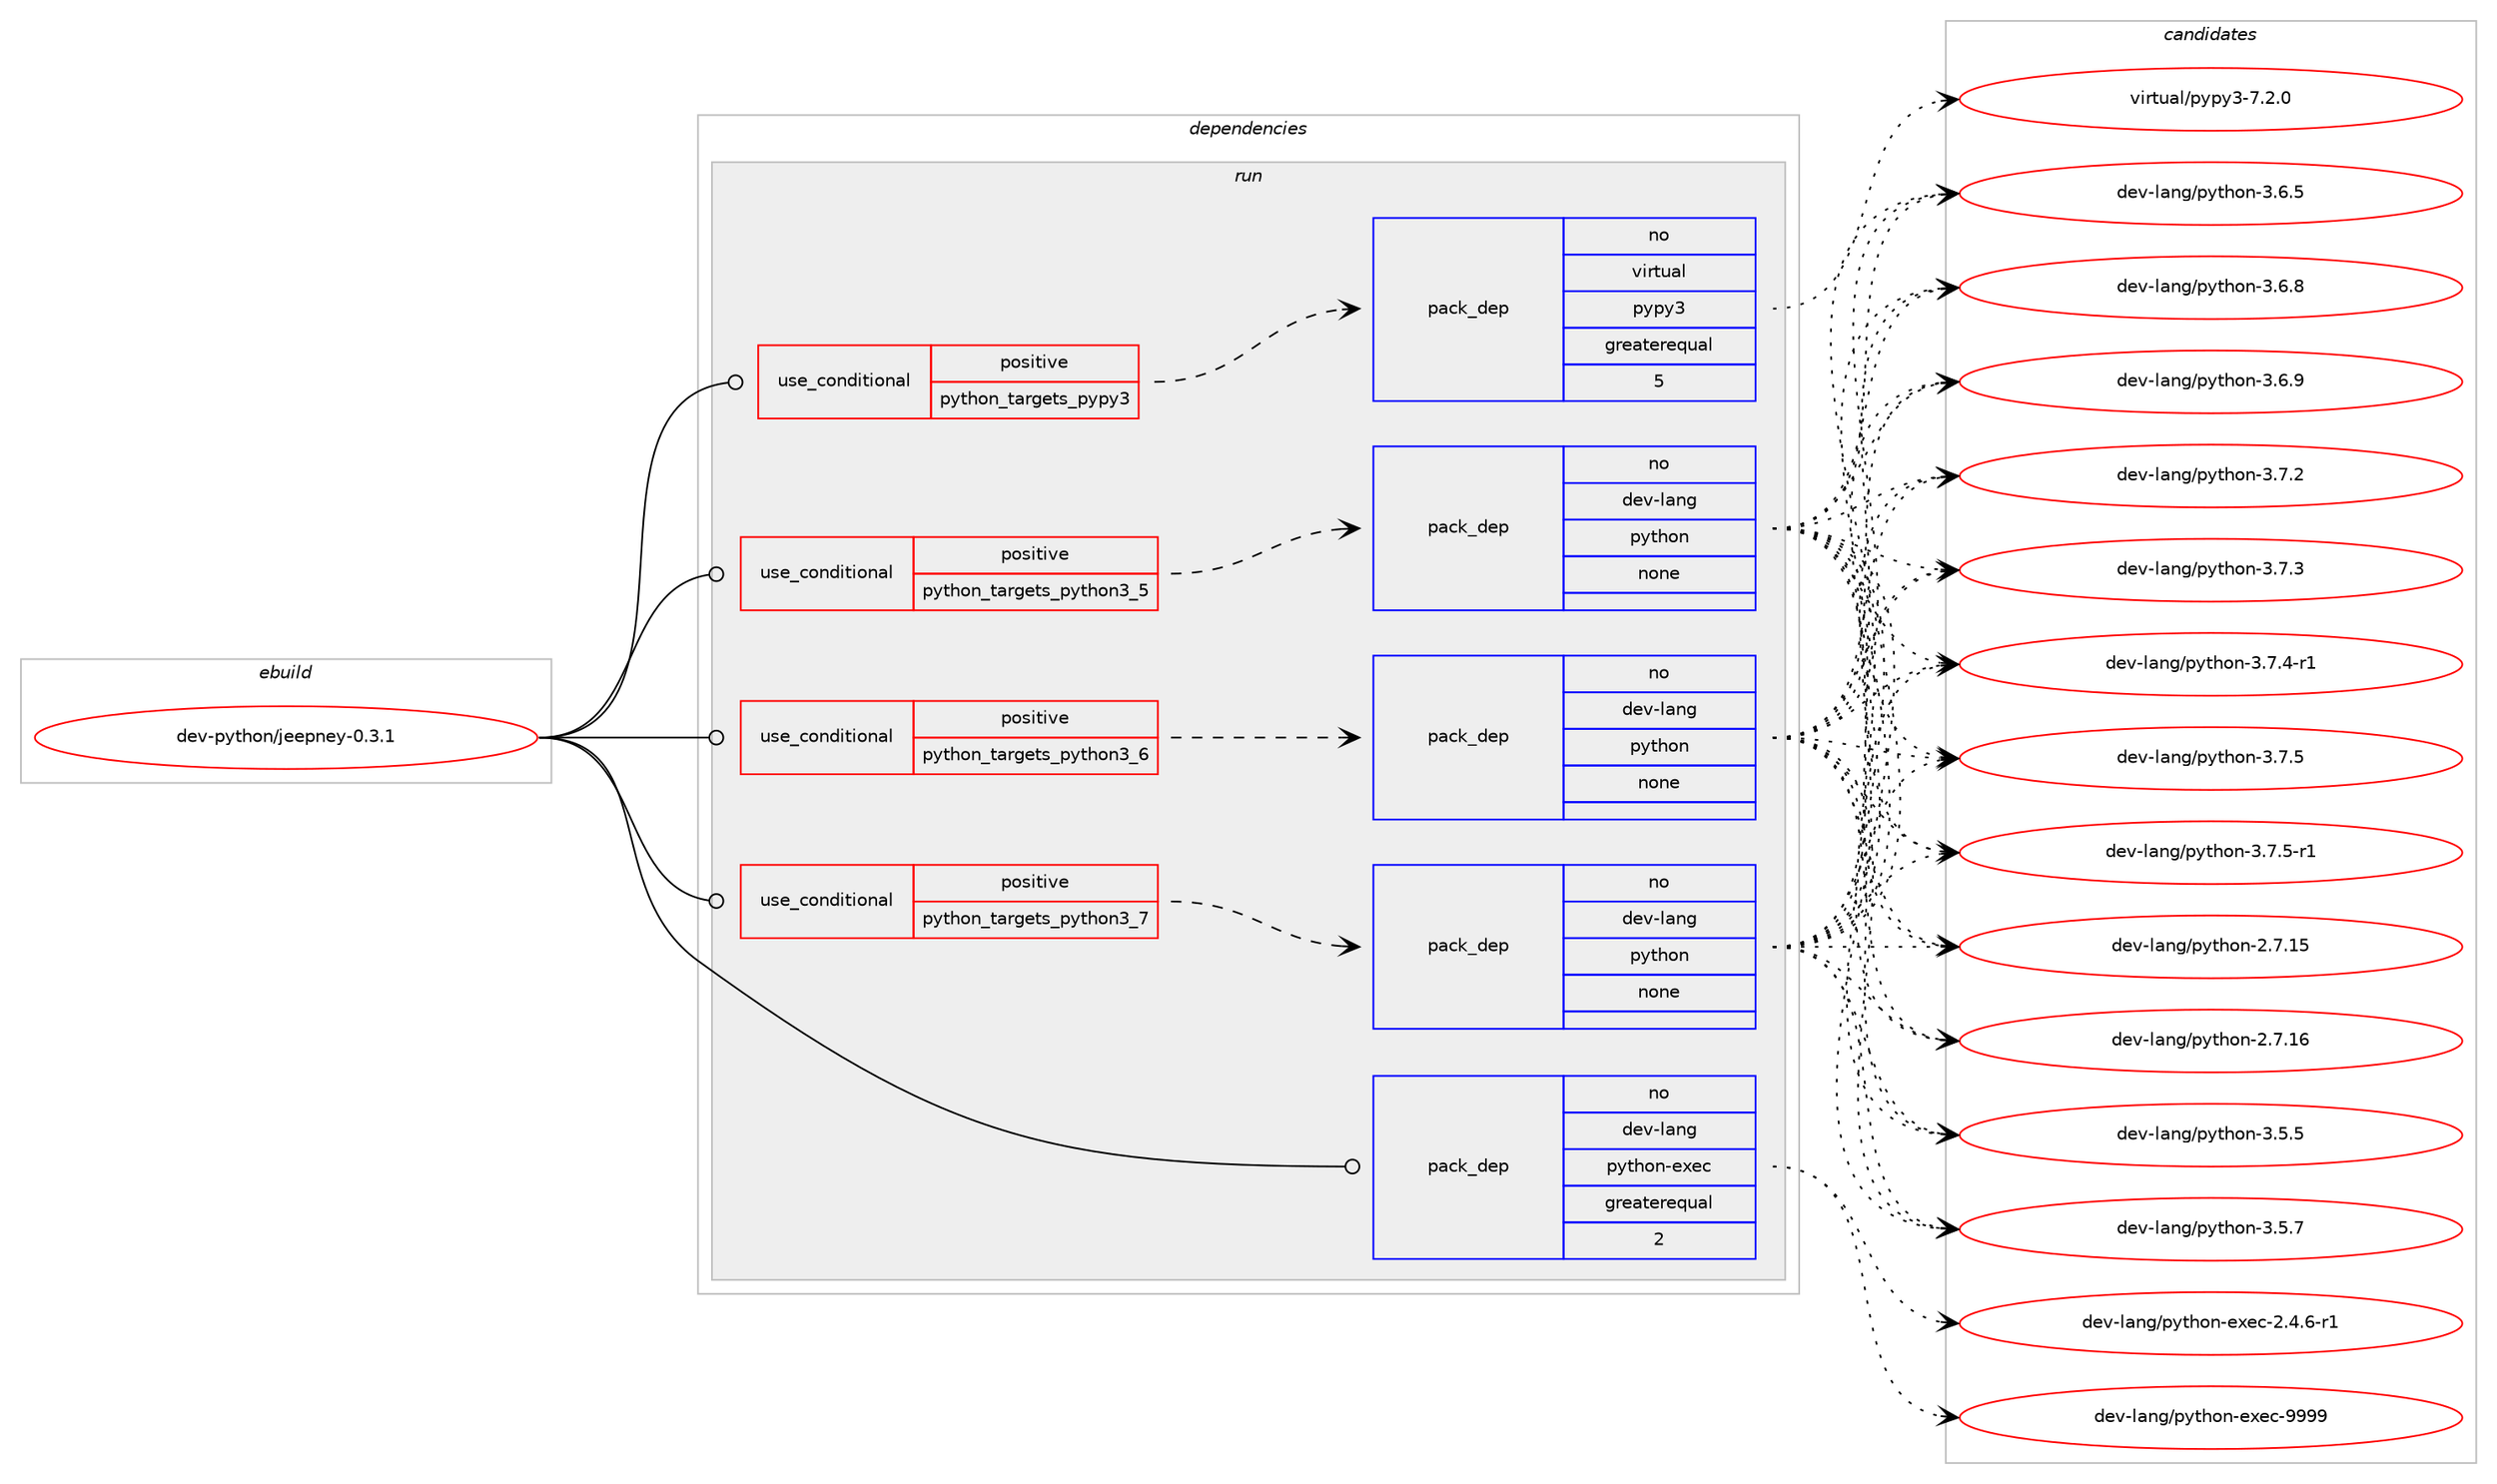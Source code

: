 digraph prolog {

# *************
# Graph options
# *************

newrank=true;
concentrate=true;
compound=true;
graph [rankdir=LR,fontname=Helvetica,fontsize=10,ranksep=1.5];#, ranksep=2.5, nodesep=0.2];
edge  [arrowhead=vee];
node  [fontname=Helvetica,fontsize=10];

# **********
# The ebuild
# **********

subgraph cluster_leftcol {
color=gray;
rank=same;
label=<<i>ebuild</i>>;
id [label="dev-python/jeepney-0.3.1", color=red, width=4, href="../dev-python/jeepney-0.3.1.svg"];
}

# ****************
# The dependencies
# ****************

subgraph cluster_midcol {
color=gray;
label=<<i>dependencies</i>>;
subgraph cluster_compile {
fillcolor="#eeeeee";
style=filled;
label=<<i>compile</i>>;
}
subgraph cluster_compileandrun {
fillcolor="#eeeeee";
style=filled;
label=<<i>compile and run</i>>;
}
subgraph cluster_run {
fillcolor="#eeeeee";
style=filled;
label=<<i>run</i>>;
subgraph cond141369 {
dependency611052 [label=<<TABLE BORDER="0" CELLBORDER="1" CELLSPACING="0" CELLPADDING="4"><TR><TD ROWSPAN="3" CELLPADDING="10">use_conditional</TD></TR><TR><TD>positive</TD></TR><TR><TD>python_targets_pypy3</TD></TR></TABLE>>, shape=none, color=red];
subgraph pack457884 {
dependency611053 [label=<<TABLE BORDER="0" CELLBORDER="1" CELLSPACING="0" CELLPADDING="4" WIDTH="220"><TR><TD ROWSPAN="6" CELLPADDING="30">pack_dep</TD></TR><TR><TD WIDTH="110">no</TD></TR><TR><TD>virtual</TD></TR><TR><TD>pypy3</TD></TR><TR><TD>greaterequal</TD></TR><TR><TD>5</TD></TR></TABLE>>, shape=none, color=blue];
}
dependency611052:e -> dependency611053:w [weight=20,style="dashed",arrowhead="vee"];
}
id:e -> dependency611052:w [weight=20,style="solid",arrowhead="odot"];
subgraph cond141370 {
dependency611054 [label=<<TABLE BORDER="0" CELLBORDER="1" CELLSPACING="0" CELLPADDING="4"><TR><TD ROWSPAN="3" CELLPADDING="10">use_conditional</TD></TR><TR><TD>positive</TD></TR><TR><TD>python_targets_python3_5</TD></TR></TABLE>>, shape=none, color=red];
subgraph pack457885 {
dependency611055 [label=<<TABLE BORDER="0" CELLBORDER="1" CELLSPACING="0" CELLPADDING="4" WIDTH="220"><TR><TD ROWSPAN="6" CELLPADDING="30">pack_dep</TD></TR><TR><TD WIDTH="110">no</TD></TR><TR><TD>dev-lang</TD></TR><TR><TD>python</TD></TR><TR><TD>none</TD></TR><TR><TD></TD></TR></TABLE>>, shape=none, color=blue];
}
dependency611054:e -> dependency611055:w [weight=20,style="dashed",arrowhead="vee"];
}
id:e -> dependency611054:w [weight=20,style="solid",arrowhead="odot"];
subgraph cond141371 {
dependency611056 [label=<<TABLE BORDER="0" CELLBORDER="1" CELLSPACING="0" CELLPADDING="4"><TR><TD ROWSPAN="3" CELLPADDING="10">use_conditional</TD></TR><TR><TD>positive</TD></TR><TR><TD>python_targets_python3_6</TD></TR></TABLE>>, shape=none, color=red];
subgraph pack457886 {
dependency611057 [label=<<TABLE BORDER="0" CELLBORDER="1" CELLSPACING="0" CELLPADDING="4" WIDTH="220"><TR><TD ROWSPAN="6" CELLPADDING="30">pack_dep</TD></TR><TR><TD WIDTH="110">no</TD></TR><TR><TD>dev-lang</TD></TR><TR><TD>python</TD></TR><TR><TD>none</TD></TR><TR><TD></TD></TR></TABLE>>, shape=none, color=blue];
}
dependency611056:e -> dependency611057:w [weight=20,style="dashed",arrowhead="vee"];
}
id:e -> dependency611056:w [weight=20,style="solid",arrowhead="odot"];
subgraph cond141372 {
dependency611058 [label=<<TABLE BORDER="0" CELLBORDER="1" CELLSPACING="0" CELLPADDING="4"><TR><TD ROWSPAN="3" CELLPADDING="10">use_conditional</TD></TR><TR><TD>positive</TD></TR><TR><TD>python_targets_python3_7</TD></TR></TABLE>>, shape=none, color=red];
subgraph pack457887 {
dependency611059 [label=<<TABLE BORDER="0" CELLBORDER="1" CELLSPACING="0" CELLPADDING="4" WIDTH="220"><TR><TD ROWSPAN="6" CELLPADDING="30">pack_dep</TD></TR><TR><TD WIDTH="110">no</TD></TR><TR><TD>dev-lang</TD></TR><TR><TD>python</TD></TR><TR><TD>none</TD></TR><TR><TD></TD></TR></TABLE>>, shape=none, color=blue];
}
dependency611058:e -> dependency611059:w [weight=20,style="dashed",arrowhead="vee"];
}
id:e -> dependency611058:w [weight=20,style="solid",arrowhead="odot"];
subgraph pack457888 {
dependency611060 [label=<<TABLE BORDER="0" CELLBORDER="1" CELLSPACING="0" CELLPADDING="4" WIDTH="220"><TR><TD ROWSPAN="6" CELLPADDING="30">pack_dep</TD></TR><TR><TD WIDTH="110">no</TD></TR><TR><TD>dev-lang</TD></TR><TR><TD>python-exec</TD></TR><TR><TD>greaterequal</TD></TR><TR><TD>2</TD></TR></TABLE>>, shape=none, color=blue];
}
id:e -> dependency611060:w [weight=20,style="solid",arrowhead="odot"];
}
}

# **************
# The candidates
# **************

subgraph cluster_choices {
rank=same;
color=gray;
label=<<i>candidates</i>>;

subgraph choice457884 {
color=black;
nodesep=1;
choice118105114116117971084711212111212151455546504648 [label="virtual/pypy3-7.2.0", color=red, width=4,href="../virtual/pypy3-7.2.0.svg"];
dependency611053:e -> choice118105114116117971084711212111212151455546504648:w [style=dotted,weight="100"];
}
subgraph choice457885 {
color=black;
nodesep=1;
choice10010111845108971101034711212111610411111045504655464953 [label="dev-lang/python-2.7.15", color=red, width=4,href="../dev-lang/python-2.7.15.svg"];
choice10010111845108971101034711212111610411111045504655464954 [label="dev-lang/python-2.7.16", color=red, width=4,href="../dev-lang/python-2.7.16.svg"];
choice100101118451089711010347112121116104111110455146534653 [label="dev-lang/python-3.5.5", color=red, width=4,href="../dev-lang/python-3.5.5.svg"];
choice100101118451089711010347112121116104111110455146534655 [label="dev-lang/python-3.5.7", color=red, width=4,href="../dev-lang/python-3.5.7.svg"];
choice100101118451089711010347112121116104111110455146544653 [label="dev-lang/python-3.6.5", color=red, width=4,href="../dev-lang/python-3.6.5.svg"];
choice100101118451089711010347112121116104111110455146544656 [label="dev-lang/python-3.6.8", color=red, width=4,href="../dev-lang/python-3.6.8.svg"];
choice100101118451089711010347112121116104111110455146544657 [label="dev-lang/python-3.6.9", color=red, width=4,href="../dev-lang/python-3.6.9.svg"];
choice100101118451089711010347112121116104111110455146554650 [label="dev-lang/python-3.7.2", color=red, width=4,href="../dev-lang/python-3.7.2.svg"];
choice100101118451089711010347112121116104111110455146554651 [label="dev-lang/python-3.7.3", color=red, width=4,href="../dev-lang/python-3.7.3.svg"];
choice1001011184510897110103471121211161041111104551465546524511449 [label="dev-lang/python-3.7.4-r1", color=red, width=4,href="../dev-lang/python-3.7.4-r1.svg"];
choice100101118451089711010347112121116104111110455146554653 [label="dev-lang/python-3.7.5", color=red, width=4,href="../dev-lang/python-3.7.5.svg"];
choice1001011184510897110103471121211161041111104551465546534511449 [label="dev-lang/python-3.7.5-r1", color=red, width=4,href="../dev-lang/python-3.7.5-r1.svg"];
dependency611055:e -> choice10010111845108971101034711212111610411111045504655464953:w [style=dotted,weight="100"];
dependency611055:e -> choice10010111845108971101034711212111610411111045504655464954:w [style=dotted,weight="100"];
dependency611055:e -> choice100101118451089711010347112121116104111110455146534653:w [style=dotted,weight="100"];
dependency611055:e -> choice100101118451089711010347112121116104111110455146534655:w [style=dotted,weight="100"];
dependency611055:e -> choice100101118451089711010347112121116104111110455146544653:w [style=dotted,weight="100"];
dependency611055:e -> choice100101118451089711010347112121116104111110455146544656:w [style=dotted,weight="100"];
dependency611055:e -> choice100101118451089711010347112121116104111110455146544657:w [style=dotted,weight="100"];
dependency611055:e -> choice100101118451089711010347112121116104111110455146554650:w [style=dotted,weight="100"];
dependency611055:e -> choice100101118451089711010347112121116104111110455146554651:w [style=dotted,weight="100"];
dependency611055:e -> choice1001011184510897110103471121211161041111104551465546524511449:w [style=dotted,weight="100"];
dependency611055:e -> choice100101118451089711010347112121116104111110455146554653:w [style=dotted,weight="100"];
dependency611055:e -> choice1001011184510897110103471121211161041111104551465546534511449:w [style=dotted,weight="100"];
}
subgraph choice457886 {
color=black;
nodesep=1;
choice10010111845108971101034711212111610411111045504655464953 [label="dev-lang/python-2.7.15", color=red, width=4,href="../dev-lang/python-2.7.15.svg"];
choice10010111845108971101034711212111610411111045504655464954 [label="dev-lang/python-2.7.16", color=red, width=4,href="../dev-lang/python-2.7.16.svg"];
choice100101118451089711010347112121116104111110455146534653 [label="dev-lang/python-3.5.5", color=red, width=4,href="../dev-lang/python-3.5.5.svg"];
choice100101118451089711010347112121116104111110455146534655 [label="dev-lang/python-3.5.7", color=red, width=4,href="../dev-lang/python-3.5.7.svg"];
choice100101118451089711010347112121116104111110455146544653 [label="dev-lang/python-3.6.5", color=red, width=4,href="../dev-lang/python-3.6.5.svg"];
choice100101118451089711010347112121116104111110455146544656 [label="dev-lang/python-3.6.8", color=red, width=4,href="../dev-lang/python-3.6.8.svg"];
choice100101118451089711010347112121116104111110455146544657 [label="dev-lang/python-3.6.9", color=red, width=4,href="../dev-lang/python-3.6.9.svg"];
choice100101118451089711010347112121116104111110455146554650 [label="dev-lang/python-3.7.2", color=red, width=4,href="../dev-lang/python-3.7.2.svg"];
choice100101118451089711010347112121116104111110455146554651 [label="dev-lang/python-3.7.3", color=red, width=4,href="../dev-lang/python-3.7.3.svg"];
choice1001011184510897110103471121211161041111104551465546524511449 [label="dev-lang/python-3.7.4-r1", color=red, width=4,href="../dev-lang/python-3.7.4-r1.svg"];
choice100101118451089711010347112121116104111110455146554653 [label="dev-lang/python-3.7.5", color=red, width=4,href="../dev-lang/python-3.7.5.svg"];
choice1001011184510897110103471121211161041111104551465546534511449 [label="dev-lang/python-3.7.5-r1", color=red, width=4,href="../dev-lang/python-3.7.5-r1.svg"];
dependency611057:e -> choice10010111845108971101034711212111610411111045504655464953:w [style=dotted,weight="100"];
dependency611057:e -> choice10010111845108971101034711212111610411111045504655464954:w [style=dotted,weight="100"];
dependency611057:e -> choice100101118451089711010347112121116104111110455146534653:w [style=dotted,weight="100"];
dependency611057:e -> choice100101118451089711010347112121116104111110455146534655:w [style=dotted,weight="100"];
dependency611057:e -> choice100101118451089711010347112121116104111110455146544653:w [style=dotted,weight="100"];
dependency611057:e -> choice100101118451089711010347112121116104111110455146544656:w [style=dotted,weight="100"];
dependency611057:e -> choice100101118451089711010347112121116104111110455146544657:w [style=dotted,weight="100"];
dependency611057:e -> choice100101118451089711010347112121116104111110455146554650:w [style=dotted,weight="100"];
dependency611057:e -> choice100101118451089711010347112121116104111110455146554651:w [style=dotted,weight="100"];
dependency611057:e -> choice1001011184510897110103471121211161041111104551465546524511449:w [style=dotted,weight="100"];
dependency611057:e -> choice100101118451089711010347112121116104111110455146554653:w [style=dotted,weight="100"];
dependency611057:e -> choice1001011184510897110103471121211161041111104551465546534511449:w [style=dotted,weight="100"];
}
subgraph choice457887 {
color=black;
nodesep=1;
choice10010111845108971101034711212111610411111045504655464953 [label="dev-lang/python-2.7.15", color=red, width=4,href="../dev-lang/python-2.7.15.svg"];
choice10010111845108971101034711212111610411111045504655464954 [label="dev-lang/python-2.7.16", color=red, width=4,href="../dev-lang/python-2.7.16.svg"];
choice100101118451089711010347112121116104111110455146534653 [label="dev-lang/python-3.5.5", color=red, width=4,href="../dev-lang/python-3.5.5.svg"];
choice100101118451089711010347112121116104111110455146534655 [label="dev-lang/python-3.5.7", color=red, width=4,href="../dev-lang/python-3.5.7.svg"];
choice100101118451089711010347112121116104111110455146544653 [label="dev-lang/python-3.6.5", color=red, width=4,href="../dev-lang/python-3.6.5.svg"];
choice100101118451089711010347112121116104111110455146544656 [label="dev-lang/python-3.6.8", color=red, width=4,href="../dev-lang/python-3.6.8.svg"];
choice100101118451089711010347112121116104111110455146544657 [label="dev-lang/python-3.6.9", color=red, width=4,href="../dev-lang/python-3.6.9.svg"];
choice100101118451089711010347112121116104111110455146554650 [label="dev-lang/python-3.7.2", color=red, width=4,href="../dev-lang/python-3.7.2.svg"];
choice100101118451089711010347112121116104111110455146554651 [label="dev-lang/python-3.7.3", color=red, width=4,href="../dev-lang/python-3.7.3.svg"];
choice1001011184510897110103471121211161041111104551465546524511449 [label="dev-lang/python-3.7.4-r1", color=red, width=4,href="../dev-lang/python-3.7.4-r1.svg"];
choice100101118451089711010347112121116104111110455146554653 [label="dev-lang/python-3.7.5", color=red, width=4,href="../dev-lang/python-3.7.5.svg"];
choice1001011184510897110103471121211161041111104551465546534511449 [label="dev-lang/python-3.7.5-r1", color=red, width=4,href="../dev-lang/python-3.7.5-r1.svg"];
dependency611059:e -> choice10010111845108971101034711212111610411111045504655464953:w [style=dotted,weight="100"];
dependency611059:e -> choice10010111845108971101034711212111610411111045504655464954:w [style=dotted,weight="100"];
dependency611059:e -> choice100101118451089711010347112121116104111110455146534653:w [style=dotted,weight="100"];
dependency611059:e -> choice100101118451089711010347112121116104111110455146534655:w [style=dotted,weight="100"];
dependency611059:e -> choice100101118451089711010347112121116104111110455146544653:w [style=dotted,weight="100"];
dependency611059:e -> choice100101118451089711010347112121116104111110455146544656:w [style=dotted,weight="100"];
dependency611059:e -> choice100101118451089711010347112121116104111110455146544657:w [style=dotted,weight="100"];
dependency611059:e -> choice100101118451089711010347112121116104111110455146554650:w [style=dotted,weight="100"];
dependency611059:e -> choice100101118451089711010347112121116104111110455146554651:w [style=dotted,weight="100"];
dependency611059:e -> choice1001011184510897110103471121211161041111104551465546524511449:w [style=dotted,weight="100"];
dependency611059:e -> choice100101118451089711010347112121116104111110455146554653:w [style=dotted,weight="100"];
dependency611059:e -> choice1001011184510897110103471121211161041111104551465546534511449:w [style=dotted,weight="100"];
}
subgraph choice457888 {
color=black;
nodesep=1;
choice10010111845108971101034711212111610411111045101120101994550465246544511449 [label="dev-lang/python-exec-2.4.6-r1", color=red, width=4,href="../dev-lang/python-exec-2.4.6-r1.svg"];
choice10010111845108971101034711212111610411111045101120101994557575757 [label="dev-lang/python-exec-9999", color=red, width=4,href="../dev-lang/python-exec-9999.svg"];
dependency611060:e -> choice10010111845108971101034711212111610411111045101120101994550465246544511449:w [style=dotted,weight="100"];
dependency611060:e -> choice10010111845108971101034711212111610411111045101120101994557575757:w [style=dotted,weight="100"];
}
}

}
